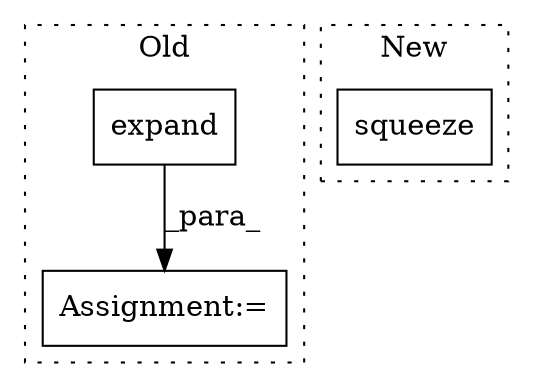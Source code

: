 digraph G {
subgraph cluster0 {
1 [label="expand" a="32" s="7363,7391" l="7,1" shape="box"];
3 [label="Assignment:=" a="7" s="7298" l="1" shape="box"];
label = "Old";
style="dotted";
}
subgraph cluster1 {
2 [label="squeeze" a="32" s="7496,7505" l="8,1" shape="box"];
label = "New";
style="dotted";
}
1 -> 3 [label="_para_"];
}